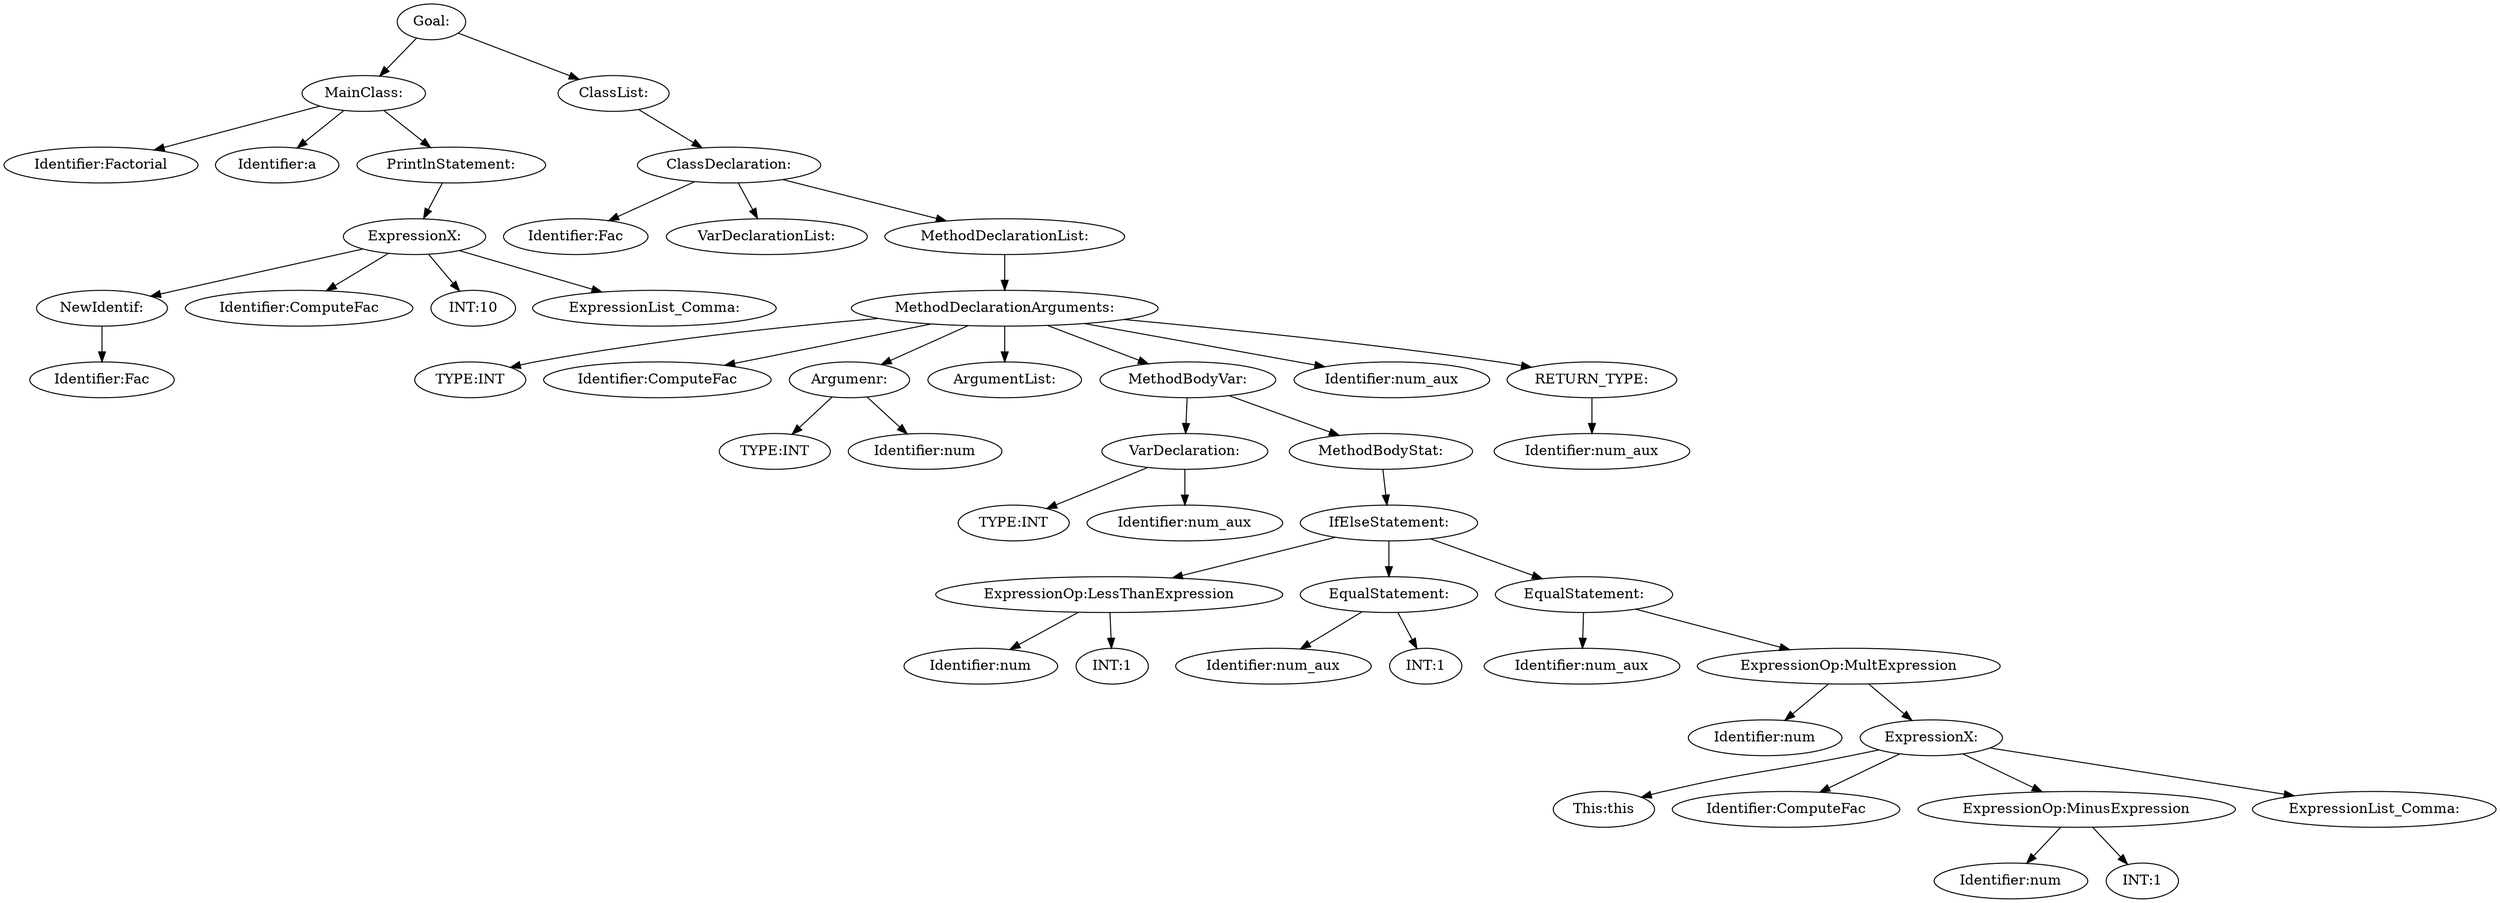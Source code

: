 digraph {
n0 [label="Goal:"];
n1 [label="MainClass:"];
n2 [label="Identifier:Factorial"];
n1 -> n2
n3 [label="Identifier:a"];
n1 -> n3
n4 [label="PrintlnStatement:"];
n5 [label="ExpressionX:"];
n6 [label="NewIdentif:"];
n7 [label="Identifier:Fac"];
n6 -> n7
n5 -> n6
n8 [label="Identifier:ComputeFac"];
n5 -> n8
n9 [label="INT:10"];
n5 -> n9
n10 [label="ExpressionList_Comma:"];
n5 -> n10
n4 -> n5
n1 -> n4
n0 -> n1
n11 [label="ClassList:"];
n12 [label="ClassDeclaration:"];
n13 [label="Identifier:Fac"];
n12 -> n13
n14 [label="VarDeclarationList:"];
n12 -> n14
n15 [label="MethodDeclarationList:"];
n16 [label="MethodDeclarationArguments:"];
n17 [label="TYPE:INT"];
n16 -> n17
n18 [label="Identifier:ComputeFac"];
n16 -> n18
n19 [label="Argumenr:"];
n20 [label="TYPE:INT"];
n19 -> n20
n21 [label="Identifier:num"];
n19 -> n21
n16 -> n19
n22 [label="ArgumentList:"];
n16 -> n22
n23 [label="MethodBodyVar:"];
n24 [label="VarDeclaration:"];
n25 [label="TYPE:INT"];
n24 -> n25
n26 [label="Identifier:num_aux"];
n24 -> n26
n23 -> n24
n27 [label="MethodBodyStat:"];
n28 [label="IfElseStatement:"];
n29 [label="ExpressionOp:LessThanExpression"];
n30 [label="Identifier:num"];
n29 -> n30
n31 [label="INT:1"];
n29 -> n31
n28 -> n29
n32 [label="EqualStatement:"];
n33 [label="Identifier:num_aux"];
n32 -> n33
n34 [label="INT:1"];
n32 -> n34
n28 -> n32
n35 [label="EqualStatement:"];
n36 [label="Identifier:num_aux"];
n35 -> n36
n37 [label="ExpressionOp:MultExpression"];
n38 [label="Identifier:num"];
n37 -> n38
n39 [label="ExpressionX:"];
n40 [label="This:this"];
n39 -> n40
n41 [label="Identifier:ComputeFac"];
n39 -> n41
n42 [label="ExpressionOp:MinusExpression"];
n43 [label="Identifier:num"];
n42 -> n43
n44 [label="INT:1"];
n42 -> n44
n39 -> n42
n45 [label="ExpressionList_Comma:"];
n39 -> n45
n37 -> n39
n35 -> n37
n28 -> n35
n27 -> n28
n23 -> n27
n16 -> n23
n46 [label="Identifier:num_aux"];
n16 -> n46
n47 [label="RETURN_TYPE:"];
n48 [label="Identifier:num_aux"];
n47 -> n48
n16 -> n47
n15 -> n16
n12 -> n15
n11 -> n12
n0 -> n11
}
